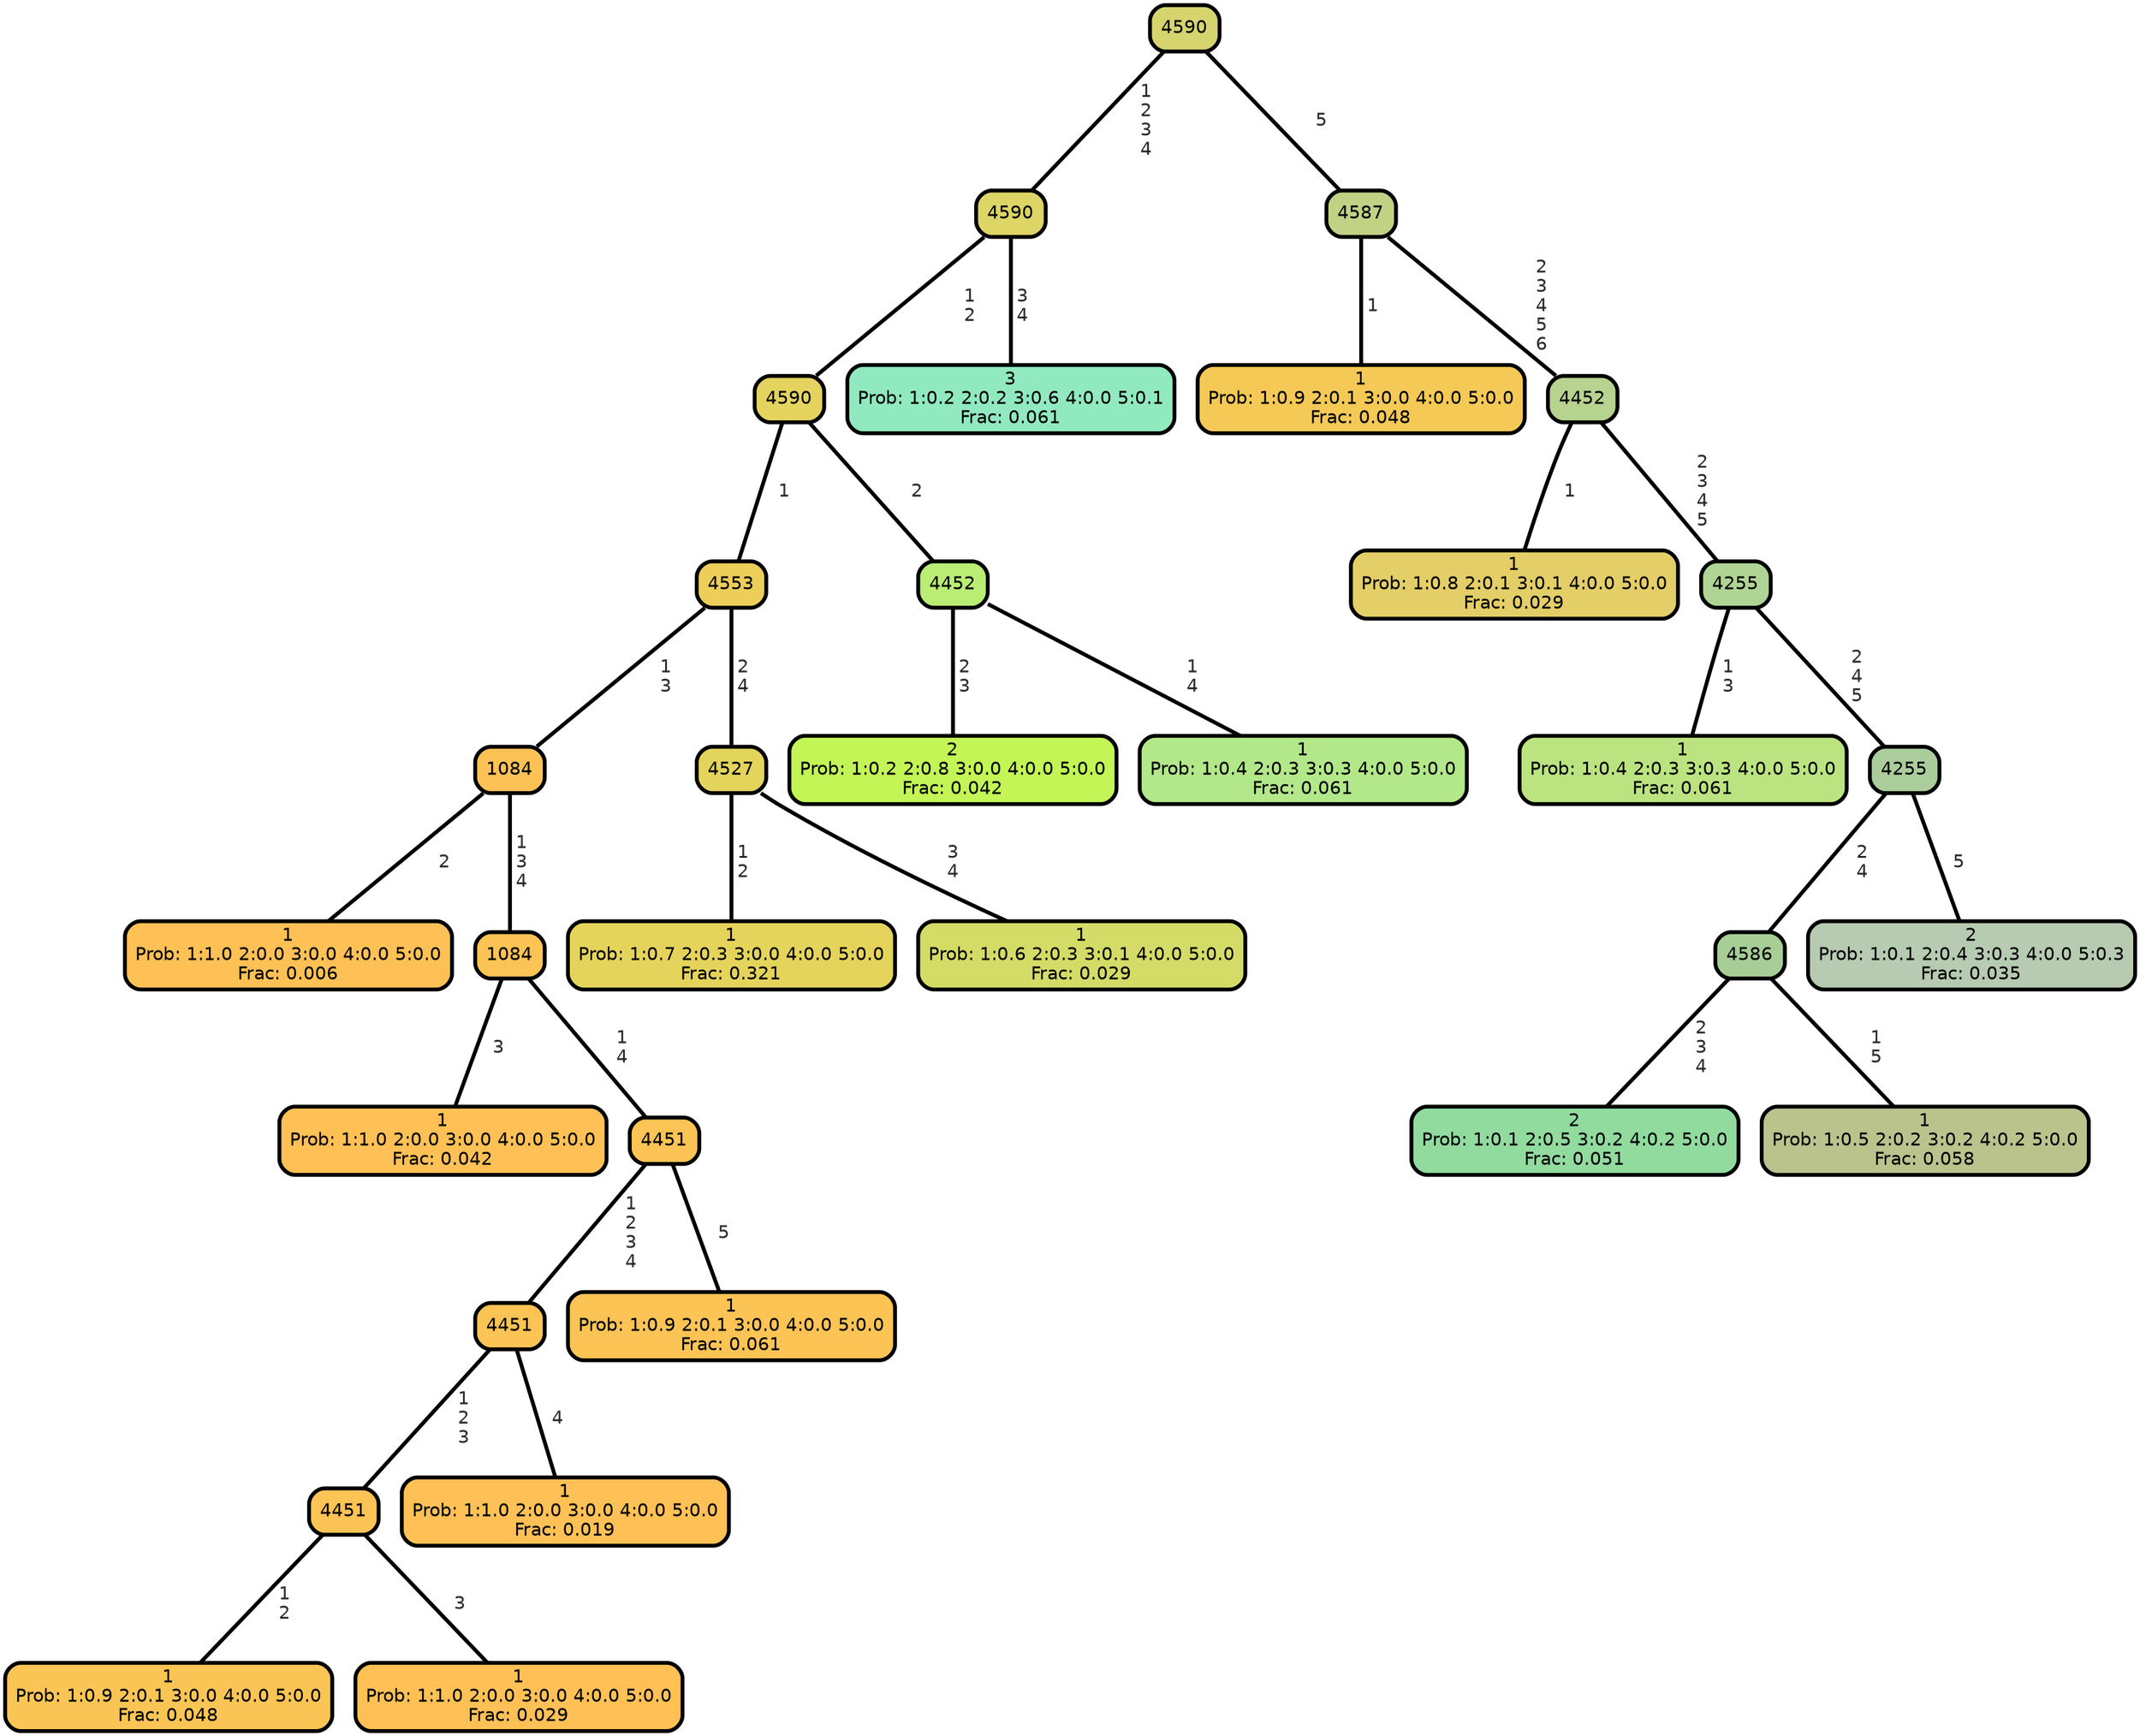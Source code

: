 graph Tree {
node [shape=box, style="filled, rounded",color="black",penwidth="3",fontcolor="black",                 fontname=helvetica] ;
graph [ranksep="0 equally", splines=straight,                 bgcolor=transparent, dpi=200] ;
edge [fontname=helvetica, fontweight=bold,fontcolor=grey14,color=black] ;
0 [label="1
Prob: 1:1.0 2:0.0 3:0.0 4:0.0 5:0.0
Frac: 0.006", fillcolor="#ffc155"] ;
1 [label="1084", fillcolor="#fcc255"] ;
2 [label="1
Prob: 1:1.0 2:0.0 3:0.0 4:0.0 5:0.0
Frac: 0.042", fillcolor="#ffc155"] ;
3 [label="1084", fillcolor="#fcc355"] ;
4 [label="1
Prob: 1:0.9 2:0.1 3:0.0 4:0.0 5:0.0
Frac: 0.048", fillcolor="#fac555"] ;
5 [label="4451", fillcolor="#fcc355"] ;
6 [label="1
Prob: 1:1.0 2:0.0 3:0.0 4:0.0 5:0.0
Frac: 0.029", fillcolor="#ffc155"] ;
7 [label="4451", fillcolor="#fcc355"] ;
8 [label="1
Prob: 1:1.0 2:0.0 3:0.0 4:0.0 5:0.0
Frac: 0.019", fillcolor="#ffc155"] ;
9 [label="4451", fillcolor="#fcc355"] ;
10 [label="1
Prob: 1:0.9 2:0.1 3:0.0 4:0.0 5:0.0
Frac: 0.061", fillcolor="#fbc455"] ;
11 [label="4553", fillcolor="#ecce59"] ;
12 [label="1
Prob: 1:0.7 2:0.3 3:0.0 4:0.0 5:0.0
Frac: 0.321", fillcolor="#e5d45b"] ;
13 [label="4527", fillcolor="#e3d45c"] ;
14 [label="1
Prob: 1:0.6 2:0.3 3:0.1 4:0.0 5:0.0
Frac: 0.029", fillcolor="#d4dc67"] ;
15 [label="4590", fillcolor="#e4d35e"] ;
16 [label="2
Prob: 1:0.2 2:0.8 3:0.0 4:0.0 5:0.0
Frac: 0.042", fillcolor="#c2f555"] ;
17 [label="4452", fillcolor="#b9ed74"] ;
18 [label="1
Prob: 1:0.4 2:0.3 3:0.3 4:0.0 5:0.0
Frac: 0.061", fillcolor="#b2e88a"] ;
19 [label="4590", fillcolor="#ddd566"] ;
20 [label="3
Prob: 1:0.2 2:0.2 3:0.6 4:0.0 5:0.1
Frac: 0.061", fillcolor="#91e9c0"] ;
21 [label="4590", fillcolor="#d5d46f"] ;
22 [label="1
Prob: 1:0.9 2:0.1 3:0.0 4:0.0 5:0.0
Frac: 0.048", fillcolor="#f5c955"] ;
23 [label="4587", fillcolor="#c1d285"] ;
24 [label="1
Prob: 1:0.8 2:0.1 3:0.1 4:0.0 5:0.0
Frac: 0.029", fillcolor="#e4ce67"] ;
25 [label="4452", fillcolor="#b6d38f"] ;
26 [label="1
Prob: 1:0.4 2:0.3 3:0.3 4:0.0 5:0.0
Frac: 0.061", fillcolor="#bbe481"] ;
27 [label="4255", fillcolor="#b0d494"] ;
28 [label="2
Prob: 1:0.1 2:0.5 3:0.2 4:0.2 5:0.0
Frac: 0.051", fillcolor="#92db9f"] ;
29 [label="4586", fillcolor="#a7ce96"] ;
30 [label="1
Prob: 1:0.5 2:0.2 3:0.2 4:0.2 5:0.0
Frac: 0.058", fillcolor="#bbc38d"] ;
31 [label="4255", fillcolor="#abcd9c"] ;
32 [label="2
Prob: 1:0.1 2:0.4 3:0.3 4:0.0 5:0.3
Frac: 0.035", fillcolor="#b6cbb1"] ;
1 -- 0 [label=" 2",penwidth=3] ;
1 -- 3 [label=" 1\n 3\n 4",penwidth=3] ;
3 -- 2 [label=" 3",penwidth=3] ;
3 -- 9 [label=" 1\n 4",penwidth=3] ;
5 -- 4 [label=" 1\n 2",penwidth=3] ;
5 -- 6 [label=" 3",penwidth=3] ;
7 -- 5 [label=" 1\n 2\n 3",penwidth=3] ;
7 -- 8 [label=" 4",penwidth=3] ;
9 -- 7 [label=" 1\n 2\n 3\n 4",penwidth=3] ;
9 -- 10 [label=" 5",penwidth=3] ;
11 -- 1 [label=" 1\n 3",penwidth=3] ;
11 -- 13 [label=" 2\n 4",penwidth=3] ;
13 -- 12 [label=" 1\n 2",penwidth=3] ;
13 -- 14 [label=" 3\n 4",penwidth=3] ;
15 -- 11 [label=" 1",penwidth=3] ;
15 -- 17 [label=" 2",penwidth=3] ;
17 -- 16 [label=" 2\n 3",penwidth=3] ;
17 -- 18 [label=" 1\n 4",penwidth=3] ;
19 -- 15 [label=" 1\n 2",penwidth=3] ;
19 -- 20 [label=" 3\n 4",penwidth=3] ;
21 -- 19 [label=" 1\n 2\n 3\n 4",penwidth=3] ;
21 -- 23 [label=" 5",penwidth=3] ;
23 -- 22 [label=" 1",penwidth=3] ;
23 -- 25 [label=" 2\n 3\n 4\n 5\n 6",penwidth=3] ;
25 -- 24 [label=" 1",penwidth=3] ;
25 -- 27 [label=" 2\n 3\n 4\n 5",penwidth=3] ;
27 -- 26 [label=" 1\n 3",penwidth=3] ;
27 -- 31 [label=" 2\n 4\n 5",penwidth=3] ;
29 -- 28 [label=" 2\n 3\n 4",penwidth=3] ;
29 -- 30 [label=" 1\n 5",penwidth=3] ;
31 -- 29 [label=" 2\n 4",penwidth=3] ;
31 -- 32 [label=" 5",penwidth=3] ;
{rank = same;}}